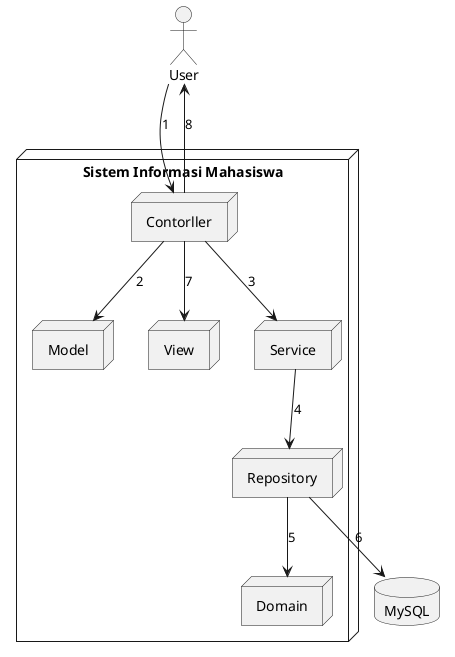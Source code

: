 @startuml Sistem Informasi Mahasiswa
     actor "User" as user

     node "Sistem Informasi Mahasiswa" {
          node "Model" as model
          node "Domain" as domain
          node "Contorller" as controller
          node "View" as view
          node "Service" as service
          node "Repository" as repository
     }

     database "MySQL" as mysql

     user --> controller : 1
     controller --> model : 2
     controller --> service : 3
     service --> repository : 4
     repository --> domain : 5
     repository --> mysql : 6
     controller --> view : 7
     controller --> user : 8
@enduml